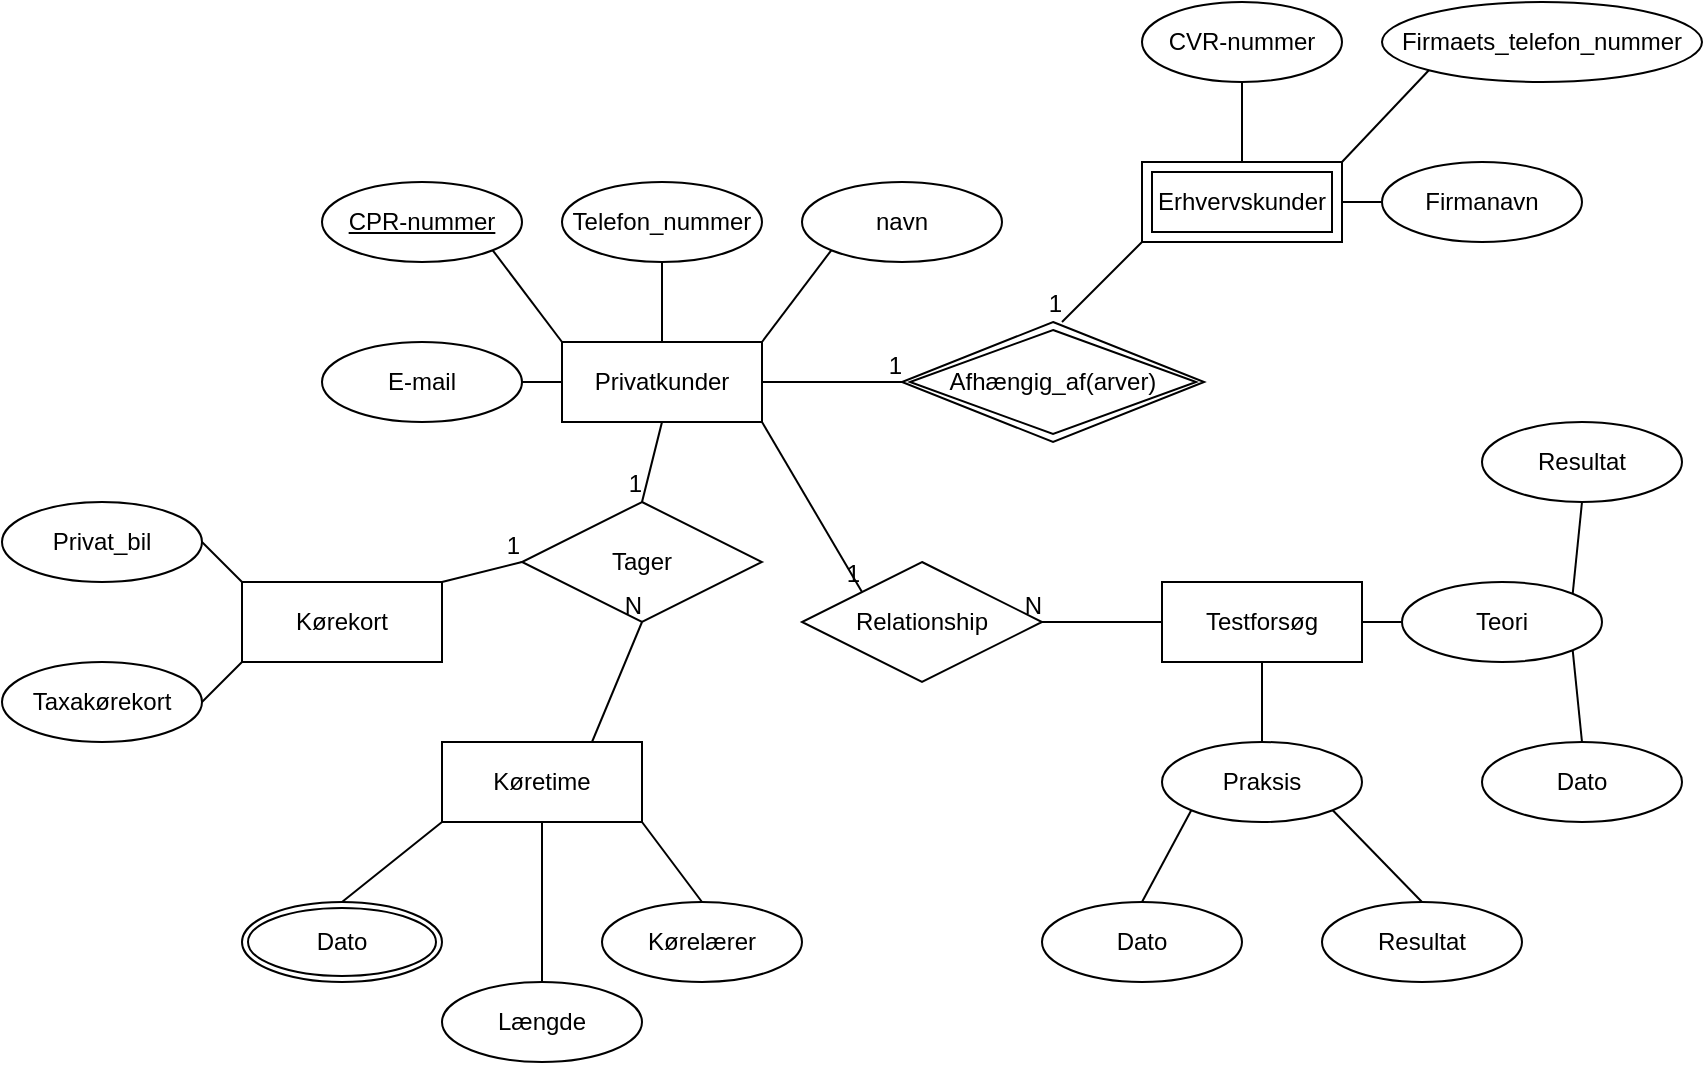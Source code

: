 <mxfile version="12.6.5" type="device"><diagram id="GNhx2L0P-7sAovvKlGaX" name="Page-1"><mxGraphModel dx="2004" dy="1417" grid="1" gridSize="10" guides="1" tooltips="1" connect="1" arrows="1" fold="1" page="1" pageScale="1" pageWidth="1100" pageHeight="850" math="0" shadow="0"><root><mxCell id="0"/><mxCell id="1" parent="0"/><mxCell id="co887kpWlGhoR9CpUnHO-1" value="Privatkunder" style="whiteSpace=wrap;html=1;align=center;" parent="1" vertex="1"><mxGeometry x="140" y="120" width="100" height="40" as="geometry"/></mxCell><mxCell id="co887kpWlGhoR9CpUnHO-2" value="E-mail" style="ellipse;whiteSpace=wrap;html=1;align=center;" parent="1" vertex="1"><mxGeometry x="20" y="120" width="100" height="40" as="geometry"/></mxCell><mxCell id="co887kpWlGhoR9CpUnHO-4" value="Telefon_nummer" style="ellipse;whiteSpace=wrap;html=1;align=center;" parent="1" vertex="1"><mxGeometry x="140" y="40" width="100" height="40" as="geometry"/></mxCell><mxCell id="co887kpWlGhoR9CpUnHO-5" value="CPR-nummer" style="ellipse;whiteSpace=wrap;html=1;align=center;fontStyle=4;" parent="1" vertex="1"><mxGeometry x="20" y="40" width="100" height="40" as="geometry"/></mxCell><mxCell id="co887kpWlGhoR9CpUnHO-6" value="" style="endArrow=none;html=1;rounded=0;exitX=1;exitY=0.5;exitDx=0;exitDy=0;" parent="1" source="co887kpWlGhoR9CpUnHO-2" edge="1"><mxGeometry relative="1" as="geometry"><mxPoint x="20" y="180" as="sourcePoint"/><mxPoint x="140" y="140" as="targetPoint"/></mxGeometry></mxCell><mxCell id="co887kpWlGhoR9CpUnHO-7" value="" style="endArrow=none;html=1;rounded=0;entryX=0;entryY=0;entryDx=0;entryDy=0;exitX=1;exitY=1;exitDx=0;exitDy=0;" parent="1" source="co887kpWlGhoR9CpUnHO-5" target="co887kpWlGhoR9CpUnHO-1" edge="1"><mxGeometry relative="1" as="geometry"><mxPoint x="20" y="180" as="sourcePoint"/><mxPoint x="180" y="180" as="targetPoint"/></mxGeometry></mxCell><mxCell id="co887kpWlGhoR9CpUnHO-8" value="" style="endArrow=none;html=1;rounded=0;entryX=0.5;entryY=0;entryDx=0;entryDy=0;exitX=0.5;exitY=1;exitDx=0;exitDy=0;" parent="1" source="co887kpWlGhoR9CpUnHO-4" target="co887kpWlGhoR9CpUnHO-1" edge="1"><mxGeometry relative="1" as="geometry"><mxPoint x="20" y="200" as="sourcePoint"/><mxPoint x="180" y="200" as="targetPoint"/></mxGeometry></mxCell><mxCell id="co887kpWlGhoR9CpUnHO-10" value="CVR-nummer" style="ellipse;whiteSpace=wrap;html=1;align=center;" parent="1" vertex="1"><mxGeometry x="430" y="-50" width="100" height="40" as="geometry"/></mxCell><mxCell id="co887kpWlGhoR9CpUnHO-11" value="Firmanavn" style="ellipse;whiteSpace=wrap;html=1;align=center;" parent="1" vertex="1"><mxGeometry x="550" y="30" width="100" height="40" as="geometry"/></mxCell><mxCell id="co887kpWlGhoR9CpUnHO-12" value="Firmaets_telefon_nummer" style="ellipse;whiteSpace=wrap;html=1;align=center;" parent="1" vertex="1"><mxGeometry x="550" y="-50" width="160" height="40" as="geometry"/></mxCell><mxCell id="co887kpWlGhoR9CpUnHO-13" value="" style="endArrow=none;html=1;rounded=0;entryX=0;entryY=1;entryDx=0;entryDy=0;exitX=1;exitY=0;exitDx=0;exitDy=0;" parent="1" target="co887kpWlGhoR9CpUnHO-12" edge="1"><mxGeometry relative="1" as="geometry"><mxPoint x="530.0" y="30.0" as="sourcePoint"/><mxPoint x="290" y="90" as="targetPoint"/></mxGeometry></mxCell><mxCell id="co887kpWlGhoR9CpUnHO-14" value="" style="endArrow=none;html=1;rounded=0;entryX=0.5;entryY=1;entryDx=0;entryDy=0;exitX=0.5;exitY=0;exitDx=0;exitDy=0;" parent="1" target="co887kpWlGhoR9CpUnHO-10" edge="1"><mxGeometry relative="1" as="geometry"><mxPoint x="480" y="30.0" as="sourcePoint"/><mxPoint x="290" y="110" as="targetPoint"/></mxGeometry></mxCell><mxCell id="co887kpWlGhoR9CpUnHO-15" value="" style="endArrow=none;html=1;rounded=0;entryX=0;entryY=0.5;entryDx=0;entryDy=0;" parent="1" target="co887kpWlGhoR9CpUnHO-11" edge="1"><mxGeometry relative="1" as="geometry"><mxPoint x="530" y="50" as="sourcePoint"/><mxPoint x="290" y="130" as="targetPoint"/></mxGeometry></mxCell><mxCell id="co887kpWlGhoR9CpUnHO-16" value="Kørekort" style="whiteSpace=wrap;html=1;align=center;" parent="1" vertex="1"><mxGeometry x="-20" y="240" width="100" height="40" as="geometry"/></mxCell><mxCell id="co887kpWlGhoR9CpUnHO-17" value="Privat_bil" style="ellipse;whiteSpace=wrap;html=1;align=center;" parent="1" vertex="1"><mxGeometry x="-140" y="200" width="100" height="40" as="geometry"/></mxCell><mxCell id="co887kpWlGhoR9CpUnHO-18" value="Taxakørekort" style="ellipse;whiteSpace=wrap;html=1;align=center;" parent="1" vertex="1"><mxGeometry x="-140" y="280" width="100" height="40" as="geometry"/></mxCell><mxCell id="co887kpWlGhoR9CpUnHO-19" value="Testforsøg" style="whiteSpace=wrap;html=1;align=center;" parent="1" vertex="1"><mxGeometry x="440" y="240" width="100" height="40" as="geometry"/></mxCell><mxCell id="co887kpWlGhoR9CpUnHO-20" value="Teori" style="ellipse;whiteSpace=wrap;html=1;align=center;" parent="1" vertex="1"><mxGeometry x="560" y="240" width="100" height="40" as="geometry"/></mxCell><mxCell id="co887kpWlGhoR9CpUnHO-21" value="Praksis" style="ellipse;whiteSpace=wrap;html=1;align=center;" parent="1" vertex="1"><mxGeometry x="440" y="320" width="100" height="40" as="geometry"/></mxCell><mxCell id="co887kpWlGhoR9CpUnHO-22" value="Dato" style="ellipse;whiteSpace=wrap;html=1;align=center;" parent="1" vertex="1"><mxGeometry x="380" y="400" width="100" height="40" as="geometry"/></mxCell><mxCell id="co887kpWlGhoR9CpUnHO-23" value="Resultat" style="ellipse;whiteSpace=wrap;html=1;align=center;" parent="1" vertex="1"><mxGeometry x="520" y="400" width="100" height="40" as="geometry"/></mxCell><mxCell id="co887kpWlGhoR9CpUnHO-25" value="Resultat" style="ellipse;whiteSpace=wrap;html=1;align=center;" parent="1" vertex="1"><mxGeometry x="600" y="160" width="100" height="40" as="geometry"/></mxCell><mxCell id="co887kpWlGhoR9CpUnHO-26" value="Dato" style="ellipse;whiteSpace=wrap;html=1;align=center;" parent="1" vertex="1"><mxGeometry x="600" y="320" width="100" height="40" as="geometry"/></mxCell><mxCell id="co887kpWlGhoR9CpUnHO-27" value="Køretime" style="whiteSpace=wrap;html=1;align=center;" parent="1" vertex="1"><mxGeometry x="80" y="320" width="100" height="40" as="geometry"/></mxCell><mxCell id="co887kpWlGhoR9CpUnHO-29" value="Kørelærer" style="ellipse;whiteSpace=wrap;html=1;align=center;" parent="1" vertex="1"><mxGeometry x="160" y="400" width="100" height="40" as="geometry"/></mxCell><mxCell id="co887kpWlGhoR9CpUnHO-30" value="Længde" style="ellipse;whiteSpace=wrap;html=1;align=center;" parent="1" vertex="1"><mxGeometry x="80" y="440" width="100" height="40" as="geometry"/></mxCell><mxCell id="co887kpWlGhoR9CpUnHO-31" value="" style="endArrow=none;html=1;rounded=0;entryX=0;entryY=0;entryDx=0;entryDy=0;exitX=1;exitY=0.5;exitDx=0;exitDy=0;" parent="1" source="co887kpWlGhoR9CpUnHO-17" target="co887kpWlGhoR9CpUnHO-16" edge="1"><mxGeometry relative="1" as="geometry"><mxPoint x="-140" y="500" as="sourcePoint"/><mxPoint x="20" y="500" as="targetPoint"/></mxGeometry></mxCell><mxCell id="co887kpWlGhoR9CpUnHO-32" value="" style="endArrow=none;html=1;rounded=0;entryX=0;entryY=1;entryDx=0;entryDy=0;exitX=1;exitY=0.5;exitDx=0;exitDy=0;" parent="1" source="co887kpWlGhoR9CpUnHO-18" target="co887kpWlGhoR9CpUnHO-16" edge="1"><mxGeometry relative="1" as="geometry"><mxPoint x="-140" y="500" as="sourcePoint"/><mxPoint x="20" y="500" as="targetPoint"/></mxGeometry></mxCell><mxCell id="co887kpWlGhoR9CpUnHO-33" value="" style="endArrow=none;html=1;rounded=0;entryX=0;entryY=1;entryDx=0;entryDy=0;exitX=0.5;exitY=0;exitDx=0;exitDy=0;" parent="1" target="co887kpWlGhoR9CpUnHO-27" edge="1"><mxGeometry relative="1" as="geometry"><mxPoint x="30" y="400" as="sourcePoint"/><mxPoint x="20" y="500" as="targetPoint"/></mxGeometry></mxCell><mxCell id="co887kpWlGhoR9CpUnHO-34" value="" style="endArrow=none;html=1;rounded=0;entryX=1;entryY=1;entryDx=0;entryDy=0;exitX=0.5;exitY=0;exitDx=0;exitDy=0;" parent="1" source="co887kpWlGhoR9CpUnHO-29" target="co887kpWlGhoR9CpUnHO-27" edge="1"><mxGeometry relative="1" as="geometry"><mxPoint x="-140" y="520" as="sourcePoint"/><mxPoint x="20" y="520" as="targetPoint"/></mxGeometry></mxCell><mxCell id="co887kpWlGhoR9CpUnHO-35" value="" style="endArrow=none;html=1;rounded=0;entryX=0.5;entryY=1;entryDx=0;entryDy=0;exitX=0.5;exitY=0;exitDx=0;exitDy=0;" parent="1" source="co887kpWlGhoR9CpUnHO-30" target="co887kpWlGhoR9CpUnHO-27" edge="1"><mxGeometry relative="1" as="geometry"><mxPoint x="-140" y="500" as="sourcePoint"/><mxPoint x="20" y="500" as="targetPoint"/></mxGeometry></mxCell><mxCell id="co887kpWlGhoR9CpUnHO-36" value="" style="endArrow=none;html=1;rounded=0;entryX=0;entryY=1;entryDx=0;entryDy=0;exitX=0.5;exitY=0;exitDx=0;exitDy=0;" parent="1" source="co887kpWlGhoR9CpUnHO-22" target="co887kpWlGhoR9CpUnHO-21" edge="1"><mxGeometry relative="1" as="geometry"><mxPoint x="-60" y="540" as="sourcePoint"/><mxPoint x="100" y="540" as="targetPoint"/></mxGeometry></mxCell><mxCell id="co887kpWlGhoR9CpUnHO-37" value="" style="endArrow=none;html=1;rounded=0;entryX=1;entryY=1;entryDx=0;entryDy=0;exitX=0.5;exitY=0;exitDx=0;exitDy=0;" parent="1" source="co887kpWlGhoR9CpUnHO-23" target="co887kpWlGhoR9CpUnHO-21" edge="1"><mxGeometry relative="1" as="geometry"><mxPoint x="-60" y="540" as="sourcePoint"/><mxPoint x="100" y="540" as="targetPoint"/></mxGeometry></mxCell><mxCell id="co887kpWlGhoR9CpUnHO-38" value="" style="endArrow=none;html=1;rounded=0;entryX=1;entryY=0.5;entryDx=0;entryDy=0;exitX=0;exitY=0.5;exitDx=0;exitDy=0;" parent="1" source="co887kpWlGhoR9CpUnHO-20" target="co887kpWlGhoR9CpUnHO-19" edge="1"><mxGeometry relative="1" as="geometry"><mxPoint x="-60" y="540" as="sourcePoint"/><mxPoint x="100" y="540" as="targetPoint"/></mxGeometry></mxCell><mxCell id="co887kpWlGhoR9CpUnHO-39" value="" style="endArrow=none;html=1;rounded=0;entryX=0.5;entryY=1;entryDx=0;entryDy=0;exitX=0.5;exitY=0;exitDx=0;exitDy=0;" parent="1" source="co887kpWlGhoR9CpUnHO-21" target="co887kpWlGhoR9CpUnHO-19" edge="1"><mxGeometry relative="1" as="geometry"><mxPoint x="-60" y="540" as="sourcePoint"/><mxPoint x="100" y="540" as="targetPoint"/></mxGeometry></mxCell><mxCell id="co887kpWlGhoR9CpUnHO-40" value="" style="endArrow=none;html=1;rounded=0;entryX=1;entryY=0;entryDx=0;entryDy=0;exitX=0.5;exitY=1;exitDx=0;exitDy=0;" parent="1" source="co887kpWlGhoR9CpUnHO-25" target="co887kpWlGhoR9CpUnHO-20" edge="1"><mxGeometry relative="1" as="geometry"><mxPoint x="-40" y="490" as="sourcePoint"/><mxPoint x="120" y="490" as="targetPoint"/></mxGeometry></mxCell><mxCell id="co887kpWlGhoR9CpUnHO-41" value="" style="endArrow=none;html=1;rounded=0;entryX=1;entryY=1;entryDx=0;entryDy=0;exitX=0.5;exitY=0;exitDx=0;exitDy=0;" parent="1" source="co887kpWlGhoR9CpUnHO-26" target="co887kpWlGhoR9CpUnHO-20" edge="1"><mxGeometry relative="1" as="geometry"><mxPoint x="-60" y="540" as="sourcePoint"/><mxPoint x="100" y="540" as="targetPoint"/></mxGeometry></mxCell><mxCell id="co887kpWlGhoR9CpUnHO-44" value="Tager" style="shape=rhombus;perimeter=rhombusPerimeter;whiteSpace=wrap;html=1;align=center;" parent="1" vertex="1"><mxGeometry x="120" y="200" width="120" height="60" as="geometry"/></mxCell><mxCell id="co887kpWlGhoR9CpUnHO-45" value="" style="endArrow=none;html=1;rounded=0;exitX=0.5;exitY=1;exitDx=0;exitDy=0;entryX=0.5;entryY=0;entryDx=0;entryDy=0;" parent="1" source="co887kpWlGhoR9CpUnHO-1" target="co887kpWlGhoR9CpUnHO-44" edge="1"><mxGeometry relative="1" as="geometry"><mxPoint x="-120" y="500" as="sourcePoint"/><mxPoint x="40" y="500" as="targetPoint"/></mxGeometry></mxCell><mxCell id="co887kpWlGhoR9CpUnHO-46" value="1" style="resizable=0;html=1;align=right;verticalAlign=bottom;" parent="co887kpWlGhoR9CpUnHO-45" connectable="0" vertex="1"><mxGeometry x="1" relative="1" as="geometry"/></mxCell><mxCell id="co887kpWlGhoR9CpUnHO-49" value="" style="endArrow=none;html=1;rounded=0;entryX=0;entryY=0.5;entryDx=0;entryDy=0;exitX=1;exitY=0;exitDx=0;exitDy=0;" parent="1" source="co887kpWlGhoR9CpUnHO-16" target="co887kpWlGhoR9CpUnHO-44" edge="1"><mxGeometry relative="1" as="geometry"><mxPoint x="-120" y="500" as="sourcePoint"/><mxPoint x="40" y="500" as="targetPoint"/></mxGeometry></mxCell><mxCell id="co887kpWlGhoR9CpUnHO-50" value="1" style="resizable=0;html=1;align=right;verticalAlign=bottom;" parent="co887kpWlGhoR9CpUnHO-49" connectable="0" vertex="1"><mxGeometry x="1" relative="1" as="geometry"/></mxCell><mxCell id="co887kpWlGhoR9CpUnHO-53" value="Relationship" style="shape=rhombus;perimeter=rhombusPerimeter;whiteSpace=wrap;html=1;align=center;" parent="1" vertex="1"><mxGeometry x="260" y="230" width="120" height="60" as="geometry"/></mxCell><mxCell id="co887kpWlGhoR9CpUnHO-58" value="" style="endArrow=none;html=1;rounded=0;exitX=1;exitY=1;exitDx=0;exitDy=0;entryX=0;entryY=0;entryDx=0;entryDy=0;" parent="1" source="co887kpWlGhoR9CpUnHO-1" target="co887kpWlGhoR9CpUnHO-53" edge="1"><mxGeometry relative="1" as="geometry"><mxPoint x="-120" y="500" as="sourcePoint"/><mxPoint x="40" y="500" as="targetPoint"/></mxGeometry></mxCell><mxCell id="co887kpWlGhoR9CpUnHO-59" value="1" style="resizable=0;html=1;align=right;verticalAlign=bottom;" parent="co887kpWlGhoR9CpUnHO-58" connectable="0" vertex="1"><mxGeometry x="1" relative="1" as="geometry"/></mxCell><mxCell id="co887kpWlGhoR9CpUnHO-63" value="" style="endArrow=none;html=1;rounded=0;exitX=0;exitY=0.5;exitDx=0;exitDy=0;entryX=1;entryY=0.5;entryDx=0;entryDy=0;" parent="1" source="co887kpWlGhoR9CpUnHO-19" target="co887kpWlGhoR9CpUnHO-53" edge="1"><mxGeometry relative="1" as="geometry"><mxPoint x="-120" y="500" as="sourcePoint"/><mxPoint x="40" y="500" as="targetPoint"/></mxGeometry></mxCell><mxCell id="co887kpWlGhoR9CpUnHO-64" value="N" style="resizable=0;html=1;align=right;verticalAlign=bottom;" parent="co887kpWlGhoR9CpUnHO-63" connectable="0" vertex="1"><mxGeometry x="1" relative="1" as="geometry"/></mxCell><mxCell id="co887kpWlGhoR9CpUnHO-65" value="" style="endArrow=none;html=1;rounded=0;entryX=0.5;entryY=1;entryDx=0;entryDy=0;exitX=0.75;exitY=0;exitDx=0;exitDy=0;" parent="1" source="co887kpWlGhoR9CpUnHO-27" target="co887kpWlGhoR9CpUnHO-44" edge="1"><mxGeometry relative="1" as="geometry"><mxPoint x="-120" y="500" as="sourcePoint"/><mxPoint x="40" y="500" as="targetPoint"/></mxGeometry></mxCell><mxCell id="co887kpWlGhoR9CpUnHO-66" value="N" style="resizable=0;html=1;align=right;verticalAlign=bottom;" parent="co887kpWlGhoR9CpUnHO-65" connectable="0" vertex="1"><mxGeometry x="1" relative="1" as="geometry"/></mxCell><mxCell id="co887kpWlGhoR9CpUnHO-67" value="Dato" style="ellipse;shape=doubleEllipse;margin=3;whiteSpace=wrap;html=1;align=center;" parent="1" vertex="1"><mxGeometry x="-20" y="400" width="100" height="40" as="geometry"/></mxCell><mxCell id="co887kpWlGhoR9CpUnHO-68" value="Erhvervskunder" style="shape=ext;margin=3;double=1;whiteSpace=wrap;html=1;align=center;" parent="1" vertex="1"><mxGeometry x="430" y="30" width="100" height="40" as="geometry"/></mxCell><mxCell id="co887kpWlGhoR9CpUnHO-69" value="Afhængig_af(arver)" style="shape=rhombus;double=1;perimeter=rhombusPerimeter;whiteSpace=wrap;html=1;align=center;" parent="1" vertex="1"><mxGeometry x="310" y="110" width="151.06" height="60" as="geometry"/></mxCell><mxCell id="co887kpWlGhoR9CpUnHO-70" value="" style="endArrow=none;html=1;rounded=0;exitX=0;exitY=1;exitDx=0;exitDy=0;" parent="1" source="co887kpWlGhoR9CpUnHO-68" edge="1"><mxGeometry relative="1" as="geometry"><mxPoint x="-140" y="500" as="sourcePoint"/><mxPoint x="390" y="110" as="targetPoint"/></mxGeometry></mxCell><mxCell id="co887kpWlGhoR9CpUnHO-71" value="1" style="resizable=0;html=1;align=right;verticalAlign=bottom;" parent="co887kpWlGhoR9CpUnHO-70" connectable="0" vertex="1"><mxGeometry x="1" relative="1" as="geometry"/></mxCell><mxCell id="co887kpWlGhoR9CpUnHO-72" value="" style="endArrow=none;html=1;rounded=0;exitX=1;exitY=0.5;exitDx=0;exitDy=0;entryX=0;entryY=0.5;entryDx=0;entryDy=0;" parent="1" source="co887kpWlGhoR9CpUnHO-1" target="co887kpWlGhoR9CpUnHO-69" edge="1"><mxGeometry relative="1" as="geometry"><mxPoint x="-140" y="500" as="sourcePoint"/><mxPoint x="20" y="500" as="targetPoint"/></mxGeometry></mxCell><mxCell id="co887kpWlGhoR9CpUnHO-73" value="1" style="resizable=0;html=1;align=right;verticalAlign=bottom;" parent="co887kpWlGhoR9CpUnHO-72" connectable="0" vertex="1"><mxGeometry x="1" relative="1" as="geometry"/></mxCell><mxCell id="M56XqgypIQeAmkgIWsDT-1" value="navn" style="ellipse;whiteSpace=wrap;html=1;align=center;" vertex="1" parent="1"><mxGeometry x="260" y="40" width="100" height="40" as="geometry"/></mxCell><mxCell id="M56XqgypIQeAmkgIWsDT-2" value="" style="endArrow=none;html=1;rounded=0;entryX=0;entryY=1;entryDx=0;entryDy=0;exitX=1;exitY=0;exitDx=0;exitDy=0;" edge="1" parent="1" source="co887kpWlGhoR9CpUnHO-1" target="M56XqgypIQeAmkgIWsDT-1"><mxGeometry relative="1" as="geometry"><mxPoint x="-140" y="500" as="sourcePoint"/><mxPoint x="20" y="500" as="targetPoint"/></mxGeometry></mxCell></root></mxGraphModel></diagram></mxfile>